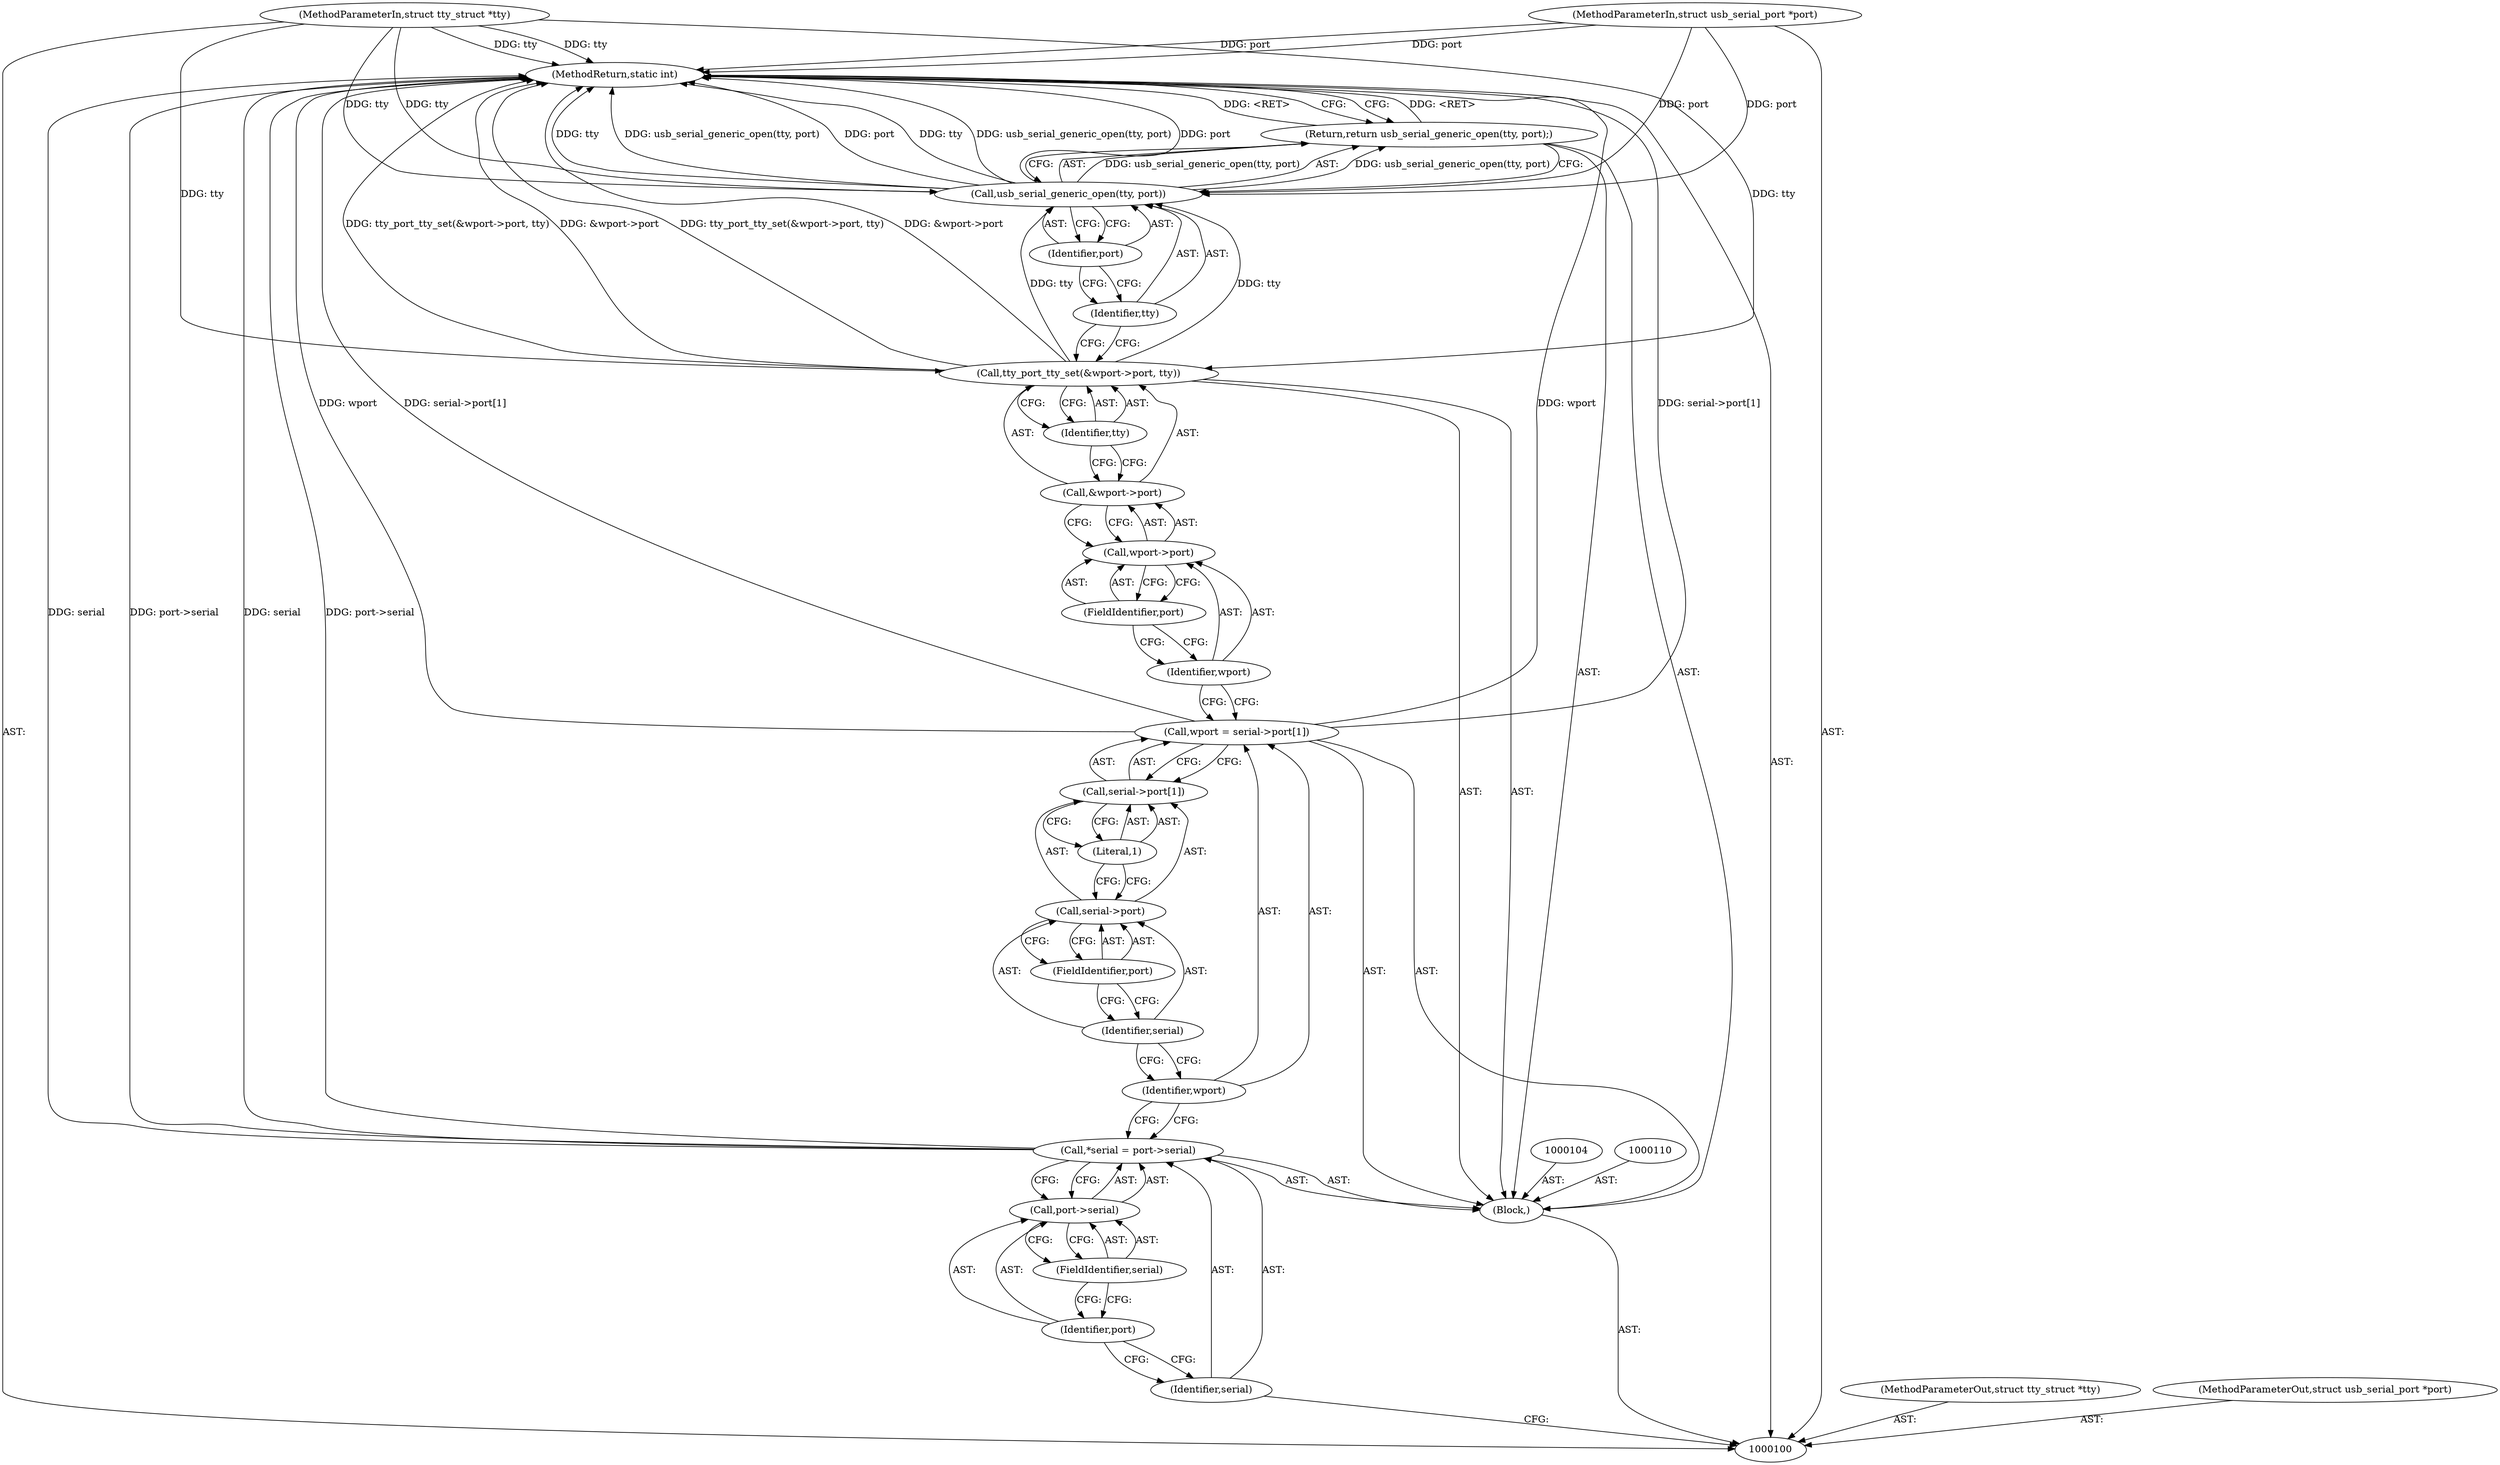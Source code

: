 digraph "1_linux_30572418b445d85fcfe6c8fe84c947d2606767d8" {
"1000128" [label="(MethodReturn,static int)"];
"1000101" [label="(MethodParameterIn,struct tty_struct *tty)"];
"1000165" [label="(MethodParameterOut,struct tty_struct *tty)"];
"1000102" [label="(MethodParameterIn,struct usb_serial_port *port)"];
"1000166" [label="(MethodParameterOut,struct usb_serial_port *port)"];
"1000103" [label="(Block,)"];
"1000105" [label="(Call,*serial = port->serial)"];
"1000106" [label="(Identifier,serial)"];
"1000107" [label="(Call,port->serial)"];
"1000108" [label="(Identifier,port)"];
"1000109" [label="(FieldIdentifier,serial)"];
"1000111" [label="(Call,wport = serial->port[1])"];
"1000112" [label="(Identifier,wport)"];
"1000116" [label="(FieldIdentifier,port)"];
"1000117" [label="(Literal,1)"];
"1000113" [label="(Call,serial->port[1])"];
"1000114" [label="(Call,serial->port)"];
"1000115" [label="(Identifier,serial)"];
"1000118" [label="(Call,tty_port_tty_set(&wport->port, tty))"];
"1000119" [label="(Call,&wport->port)"];
"1000120" [label="(Call,wport->port)"];
"1000121" [label="(Identifier,wport)"];
"1000122" [label="(FieldIdentifier,port)"];
"1000123" [label="(Identifier,tty)"];
"1000124" [label="(Return,return usb_serial_generic_open(tty, port);)"];
"1000126" [label="(Identifier,tty)"];
"1000127" [label="(Identifier,port)"];
"1000125" [label="(Call,usb_serial_generic_open(tty, port))"];
"1000128" -> "1000100"  [label="AST: "];
"1000128" -> "1000124"  [label="CFG: "];
"1000125" -> "1000128"  [label="DDG: tty"];
"1000125" -> "1000128"  [label="DDG: usb_serial_generic_open(tty, port)"];
"1000125" -> "1000128"  [label="DDG: port"];
"1000105" -> "1000128"  [label="DDG: port->serial"];
"1000105" -> "1000128"  [label="DDG: serial"];
"1000118" -> "1000128"  [label="DDG: tty_port_tty_set(&wport->port, tty)"];
"1000118" -> "1000128"  [label="DDG: &wport->port"];
"1000102" -> "1000128"  [label="DDG: port"];
"1000111" -> "1000128"  [label="DDG: wport"];
"1000111" -> "1000128"  [label="DDG: serial->port[1]"];
"1000101" -> "1000128"  [label="DDG: tty"];
"1000124" -> "1000128"  [label="DDG: <RET>"];
"1000101" -> "1000100"  [label="AST: "];
"1000101" -> "1000128"  [label="DDG: tty"];
"1000101" -> "1000118"  [label="DDG: tty"];
"1000101" -> "1000125"  [label="DDG: tty"];
"1000165" -> "1000100"  [label="AST: "];
"1000102" -> "1000100"  [label="AST: "];
"1000102" -> "1000128"  [label="DDG: port"];
"1000102" -> "1000125"  [label="DDG: port"];
"1000166" -> "1000100"  [label="AST: "];
"1000103" -> "1000100"  [label="AST: "];
"1000104" -> "1000103"  [label="AST: "];
"1000105" -> "1000103"  [label="AST: "];
"1000110" -> "1000103"  [label="AST: "];
"1000111" -> "1000103"  [label="AST: "];
"1000118" -> "1000103"  [label="AST: "];
"1000124" -> "1000103"  [label="AST: "];
"1000105" -> "1000103"  [label="AST: "];
"1000105" -> "1000107"  [label="CFG: "];
"1000106" -> "1000105"  [label="AST: "];
"1000107" -> "1000105"  [label="AST: "];
"1000112" -> "1000105"  [label="CFG: "];
"1000105" -> "1000128"  [label="DDG: port->serial"];
"1000105" -> "1000128"  [label="DDG: serial"];
"1000106" -> "1000105"  [label="AST: "];
"1000106" -> "1000100"  [label="CFG: "];
"1000108" -> "1000106"  [label="CFG: "];
"1000107" -> "1000105"  [label="AST: "];
"1000107" -> "1000109"  [label="CFG: "];
"1000108" -> "1000107"  [label="AST: "];
"1000109" -> "1000107"  [label="AST: "];
"1000105" -> "1000107"  [label="CFG: "];
"1000108" -> "1000107"  [label="AST: "];
"1000108" -> "1000106"  [label="CFG: "];
"1000109" -> "1000108"  [label="CFG: "];
"1000109" -> "1000107"  [label="AST: "];
"1000109" -> "1000108"  [label="CFG: "];
"1000107" -> "1000109"  [label="CFG: "];
"1000111" -> "1000103"  [label="AST: "];
"1000111" -> "1000113"  [label="CFG: "];
"1000112" -> "1000111"  [label="AST: "];
"1000113" -> "1000111"  [label="AST: "];
"1000121" -> "1000111"  [label="CFG: "];
"1000111" -> "1000128"  [label="DDG: wport"];
"1000111" -> "1000128"  [label="DDG: serial->port[1]"];
"1000112" -> "1000111"  [label="AST: "];
"1000112" -> "1000105"  [label="CFG: "];
"1000115" -> "1000112"  [label="CFG: "];
"1000116" -> "1000114"  [label="AST: "];
"1000116" -> "1000115"  [label="CFG: "];
"1000114" -> "1000116"  [label="CFG: "];
"1000117" -> "1000113"  [label="AST: "];
"1000117" -> "1000114"  [label="CFG: "];
"1000113" -> "1000117"  [label="CFG: "];
"1000113" -> "1000111"  [label="AST: "];
"1000113" -> "1000117"  [label="CFG: "];
"1000114" -> "1000113"  [label="AST: "];
"1000117" -> "1000113"  [label="AST: "];
"1000111" -> "1000113"  [label="CFG: "];
"1000114" -> "1000113"  [label="AST: "];
"1000114" -> "1000116"  [label="CFG: "];
"1000115" -> "1000114"  [label="AST: "];
"1000116" -> "1000114"  [label="AST: "];
"1000117" -> "1000114"  [label="CFG: "];
"1000115" -> "1000114"  [label="AST: "];
"1000115" -> "1000112"  [label="CFG: "];
"1000116" -> "1000115"  [label="CFG: "];
"1000118" -> "1000103"  [label="AST: "];
"1000118" -> "1000123"  [label="CFG: "];
"1000119" -> "1000118"  [label="AST: "];
"1000123" -> "1000118"  [label="AST: "];
"1000126" -> "1000118"  [label="CFG: "];
"1000118" -> "1000128"  [label="DDG: tty_port_tty_set(&wport->port, tty)"];
"1000118" -> "1000128"  [label="DDG: &wport->port"];
"1000101" -> "1000118"  [label="DDG: tty"];
"1000118" -> "1000125"  [label="DDG: tty"];
"1000119" -> "1000118"  [label="AST: "];
"1000119" -> "1000120"  [label="CFG: "];
"1000120" -> "1000119"  [label="AST: "];
"1000123" -> "1000119"  [label="CFG: "];
"1000120" -> "1000119"  [label="AST: "];
"1000120" -> "1000122"  [label="CFG: "];
"1000121" -> "1000120"  [label="AST: "];
"1000122" -> "1000120"  [label="AST: "];
"1000119" -> "1000120"  [label="CFG: "];
"1000121" -> "1000120"  [label="AST: "];
"1000121" -> "1000111"  [label="CFG: "];
"1000122" -> "1000121"  [label="CFG: "];
"1000122" -> "1000120"  [label="AST: "];
"1000122" -> "1000121"  [label="CFG: "];
"1000120" -> "1000122"  [label="CFG: "];
"1000123" -> "1000118"  [label="AST: "];
"1000123" -> "1000119"  [label="CFG: "];
"1000118" -> "1000123"  [label="CFG: "];
"1000124" -> "1000103"  [label="AST: "];
"1000124" -> "1000125"  [label="CFG: "];
"1000125" -> "1000124"  [label="AST: "];
"1000128" -> "1000124"  [label="CFG: "];
"1000124" -> "1000128"  [label="DDG: <RET>"];
"1000125" -> "1000124"  [label="DDG: usb_serial_generic_open(tty, port)"];
"1000126" -> "1000125"  [label="AST: "];
"1000126" -> "1000118"  [label="CFG: "];
"1000127" -> "1000126"  [label="CFG: "];
"1000127" -> "1000125"  [label="AST: "];
"1000127" -> "1000126"  [label="CFG: "];
"1000125" -> "1000127"  [label="CFG: "];
"1000125" -> "1000124"  [label="AST: "];
"1000125" -> "1000127"  [label="CFG: "];
"1000126" -> "1000125"  [label="AST: "];
"1000127" -> "1000125"  [label="AST: "];
"1000124" -> "1000125"  [label="CFG: "];
"1000125" -> "1000128"  [label="DDG: tty"];
"1000125" -> "1000128"  [label="DDG: usb_serial_generic_open(tty, port)"];
"1000125" -> "1000128"  [label="DDG: port"];
"1000125" -> "1000124"  [label="DDG: usb_serial_generic_open(tty, port)"];
"1000118" -> "1000125"  [label="DDG: tty"];
"1000101" -> "1000125"  [label="DDG: tty"];
"1000102" -> "1000125"  [label="DDG: port"];
}

